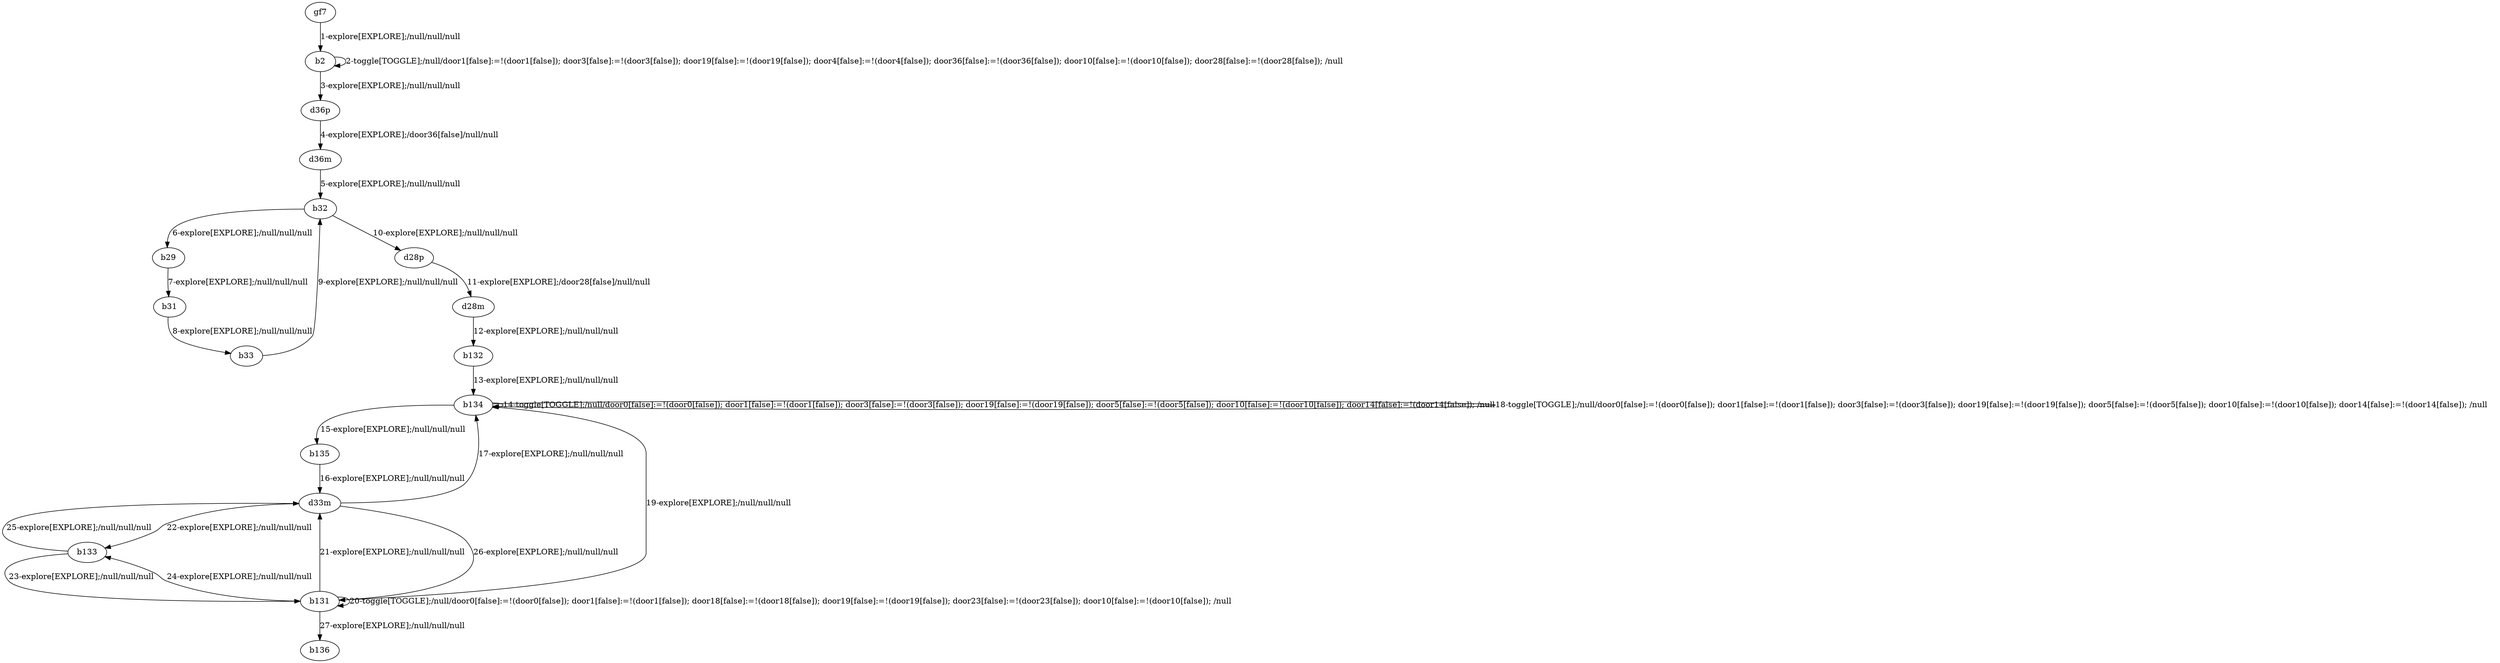 # Total number of goals covered by this test: 2
# d33m --> b131
# b131 --> b136

digraph g {
"gf7" -> "b2" [label = "1-explore[EXPLORE];/null/null/null"];
"b2" -> "b2" [label = "2-toggle[TOGGLE];/null/door1[false]:=!(door1[false]); door3[false]:=!(door3[false]); door19[false]:=!(door19[false]); door4[false]:=!(door4[false]); door36[false]:=!(door36[false]); door10[false]:=!(door10[false]); door28[false]:=!(door28[false]); /null"];
"b2" -> "d36p" [label = "3-explore[EXPLORE];/null/null/null"];
"d36p" -> "d36m" [label = "4-explore[EXPLORE];/door36[false]/null/null"];
"d36m" -> "b32" [label = "5-explore[EXPLORE];/null/null/null"];
"b32" -> "b29" [label = "6-explore[EXPLORE];/null/null/null"];
"b29" -> "b31" [label = "7-explore[EXPLORE];/null/null/null"];
"b31" -> "b33" [label = "8-explore[EXPLORE];/null/null/null"];
"b33" -> "b32" [label = "9-explore[EXPLORE];/null/null/null"];
"b32" -> "d28p" [label = "10-explore[EXPLORE];/null/null/null"];
"d28p" -> "d28m" [label = "11-explore[EXPLORE];/door28[false]/null/null"];
"d28m" -> "b132" [label = "12-explore[EXPLORE];/null/null/null"];
"b132" -> "b134" [label = "13-explore[EXPLORE];/null/null/null"];
"b134" -> "b134" [label = "14-toggle[TOGGLE];/null/door0[false]:=!(door0[false]); door1[false]:=!(door1[false]); door3[false]:=!(door3[false]); door19[false]:=!(door19[false]); door5[false]:=!(door5[false]); door10[false]:=!(door10[false]); door14[false]:=!(door14[false]); /null"];
"b134" -> "b135" [label = "15-explore[EXPLORE];/null/null/null"];
"b135" -> "d33m" [label = "16-explore[EXPLORE];/null/null/null"];
"d33m" -> "b134" [label = "17-explore[EXPLORE];/null/null/null"];
"b134" -> "b134" [label = "18-toggle[TOGGLE];/null/door0[false]:=!(door0[false]); door1[false]:=!(door1[false]); door3[false]:=!(door3[false]); door19[false]:=!(door19[false]); door5[false]:=!(door5[false]); door10[false]:=!(door10[false]); door14[false]:=!(door14[false]); /null"];
"b134" -> "b131" [label = "19-explore[EXPLORE];/null/null/null"];
"b131" -> "b131" [label = "20-toggle[TOGGLE];/null/door0[false]:=!(door0[false]); door1[false]:=!(door1[false]); door18[false]:=!(door18[false]); door19[false]:=!(door19[false]); door23[false]:=!(door23[false]); door10[false]:=!(door10[false]); /null"];
"b131" -> "d33m" [label = "21-explore[EXPLORE];/null/null/null"];
"d33m" -> "b133" [label = "22-explore[EXPLORE];/null/null/null"];
"b133" -> "b131" [label = "23-explore[EXPLORE];/null/null/null"];
"b131" -> "b133" [label = "24-explore[EXPLORE];/null/null/null"];
"b133" -> "d33m" [label = "25-explore[EXPLORE];/null/null/null"];
"d33m" -> "b131" [label = "26-explore[EXPLORE];/null/null/null"];
"b131" -> "b136" [label = "27-explore[EXPLORE];/null/null/null"];
}